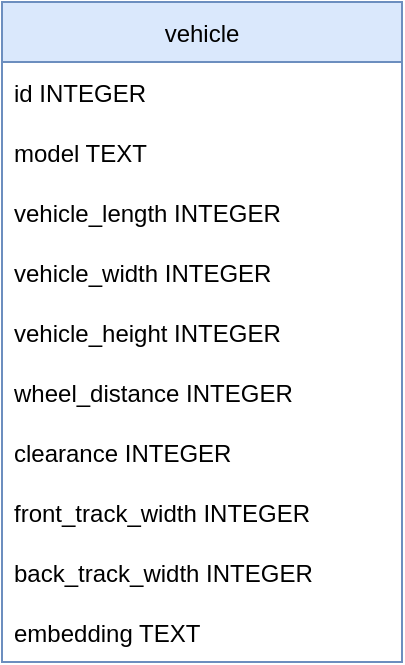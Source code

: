 <mxfile version="17.4.5" type="device"><diagram id="IOJyaehAkEOVd6QQBDJk" name="Page-1"><mxGraphModel dx="1422" dy="762" grid="1" gridSize="10" guides="1" tooltips="1" connect="1" arrows="1" fold="1" page="1" pageScale="1" pageWidth="827" pageHeight="1169" math="0" shadow="0"><root><mxCell id="0"/><mxCell id="1" parent="0"/><mxCell id="2BZ6iG2Xd4_-KmJLlZns-1" value="vehicle" style="swimlane;fontStyle=0;childLayout=stackLayout;horizontal=1;startSize=30;horizontalStack=0;resizeParent=1;resizeParentMax=0;resizeLast=0;collapsible=1;marginBottom=0;fillColor=#dae8fc;strokeColor=#6c8ebf;" vertex="1" parent="1"><mxGeometry x="340" y="330" width="200" height="330" as="geometry"/></mxCell><mxCell id="2BZ6iG2Xd4_-KmJLlZns-2" value="id INTEGER" style="text;strokeColor=none;fillColor=none;align=left;verticalAlign=middle;spacingLeft=4;spacingRight=4;overflow=hidden;points=[[0,0.5],[1,0.5]];portConstraint=eastwest;rotatable=0;" vertex="1" parent="2BZ6iG2Xd4_-KmJLlZns-1"><mxGeometry y="30" width="200" height="30" as="geometry"/></mxCell><mxCell id="2BZ6iG2Xd4_-KmJLlZns-3" value="model TEXT" style="text;strokeColor=none;fillColor=none;align=left;verticalAlign=middle;spacingLeft=4;spacingRight=4;overflow=hidden;points=[[0,0.5],[1,0.5]];portConstraint=eastwest;rotatable=0;" vertex="1" parent="2BZ6iG2Xd4_-KmJLlZns-1"><mxGeometry y="60" width="200" height="30" as="geometry"/></mxCell><mxCell id="2BZ6iG2Xd4_-KmJLlZns-4" value="vehicle_length INTEGER" style="text;strokeColor=none;fillColor=none;align=left;verticalAlign=middle;spacingLeft=4;spacingRight=4;overflow=hidden;points=[[0,0.5],[1,0.5]];portConstraint=eastwest;rotatable=0;" vertex="1" parent="2BZ6iG2Xd4_-KmJLlZns-1"><mxGeometry y="90" width="200" height="30" as="geometry"/></mxCell><mxCell id="2BZ6iG2Xd4_-KmJLlZns-6" value="vehicle_width INTEGER" style="text;strokeColor=none;fillColor=none;align=left;verticalAlign=middle;spacingLeft=4;spacingRight=4;overflow=hidden;points=[[0,0.5],[1,0.5]];portConstraint=eastwest;rotatable=0;" vertex="1" parent="2BZ6iG2Xd4_-KmJLlZns-1"><mxGeometry y="120" width="200" height="30" as="geometry"/></mxCell><mxCell id="2BZ6iG2Xd4_-KmJLlZns-7" value="vehicle_height INTEGER" style="text;strokeColor=none;fillColor=none;align=left;verticalAlign=middle;spacingLeft=4;spacingRight=4;overflow=hidden;points=[[0,0.5],[1,0.5]];portConstraint=eastwest;rotatable=0;" vertex="1" parent="2BZ6iG2Xd4_-KmJLlZns-1"><mxGeometry y="150" width="200" height="30" as="geometry"/></mxCell><mxCell id="2BZ6iG2Xd4_-KmJLlZns-8" value="wheel_distance INTEGER" style="text;strokeColor=none;fillColor=none;align=left;verticalAlign=middle;spacingLeft=4;spacingRight=4;overflow=hidden;points=[[0,0.5],[1,0.5]];portConstraint=eastwest;rotatable=0;" vertex="1" parent="2BZ6iG2Xd4_-KmJLlZns-1"><mxGeometry y="180" width="200" height="30" as="geometry"/></mxCell><mxCell id="2BZ6iG2Xd4_-KmJLlZns-9" value="clearance INTEGER" style="text;strokeColor=none;fillColor=none;align=left;verticalAlign=middle;spacingLeft=4;spacingRight=4;overflow=hidden;points=[[0,0.5],[1,0.5]];portConstraint=eastwest;rotatable=0;" vertex="1" parent="2BZ6iG2Xd4_-KmJLlZns-1"><mxGeometry y="210" width="200" height="30" as="geometry"/></mxCell><mxCell id="2BZ6iG2Xd4_-KmJLlZns-10" value="front_track_width INTEGER" style="text;strokeColor=none;fillColor=none;align=left;verticalAlign=middle;spacingLeft=4;spacingRight=4;overflow=hidden;points=[[0,0.5],[1,0.5]];portConstraint=eastwest;rotatable=0;" vertex="1" parent="2BZ6iG2Xd4_-KmJLlZns-1"><mxGeometry y="240" width="200" height="30" as="geometry"/></mxCell><mxCell id="2BZ6iG2Xd4_-KmJLlZns-11" value="back_track_width INTEGER" style="text;strokeColor=none;fillColor=none;align=left;verticalAlign=middle;spacingLeft=4;spacingRight=4;overflow=hidden;points=[[0,0.5],[1,0.5]];portConstraint=eastwest;rotatable=0;" vertex="1" parent="2BZ6iG2Xd4_-KmJLlZns-1"><mxGeometry y="270" width="200" height="30" as="geometry"/></mxCell><mxCell id="2BZ6iG2Xd4_-KmJLlZns-12" value="embedding TEXT" style="text;strokeColor=none;fillColor=none;align=left;verticalAlign=middle;spacingLeft=4;spacingRight=4;overflow=hidden;points=[[0,0.5],[1,0.5]];portConstraint=eastwest;rotatable=0;" vertex="1" parent="2BZ6iG2Xd4_-KmJLlZns-1"><mxGeometry y="300" width="200" height="30" as="geometry"/></mxCell></root></mxGraphModel></diagram></mxfile>